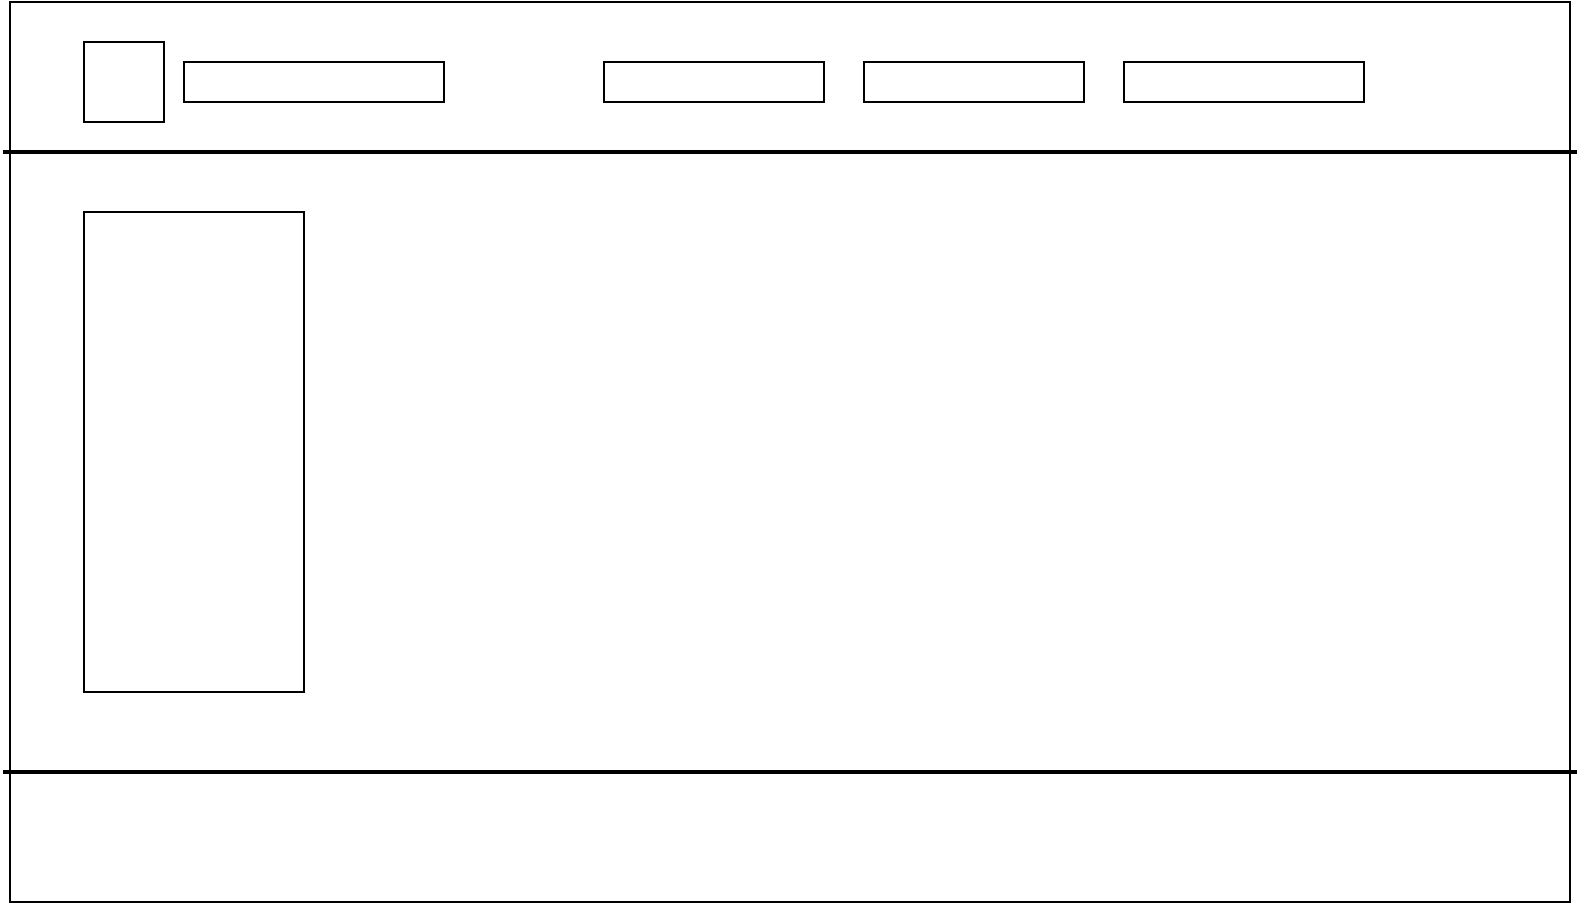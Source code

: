 <mxfile version="12.5.6" type="device"><diagram id="BiWdu3hhNgXUdaJ2QerP" name="Page-1"><mxGraphModel dx="868" dy="482" grid="1" gridSize="10" guides="1" tooltips="1" connect="1" arrows="1" fold="1" page="1" pageScale="1" pageWidth="827" pageHeight="1169" math="0" shadow="0"><root><mxCell id="0"/><mxCell id="1" parent="0"/><mxCell id="xZhaMq4U7FpsT9UzkJyG-2" value="" style="rounded=0;whiteSpace=wrap;html=1;" vertex="1" parent="1"><mxGeometry x="23" y="330" width="780" height="450" as="geometry"/></mxCell><mxCell id="xZhaMq4U7FpsT9UzkJyG-4" value="" style="whiteSpace=wrap;html=1;aspect=fixed;" vertex="1" parent="1"><mxGeometry x="60" y="350" width="40" height="40" as="geometry"/></mxCell><mxCell id="xZhaMq4U7FpsT9UzkJyG-5" value="" style="rounded=0;whiteSpace=wrap;html=1;" vertex="1" parent="1"><mxGeometry x="110" y="360" width="130" height="20" as="geometry"/></mxCell><mxCell id="xZhaMq4U7FpsT9UzkJyG-7" value="" style="rounded=0;whiteSpace=wrap;html=1;" vertex="1" parent="1"><mxGeometry x="60" y="435" width="110" height="240" as="geometry"/></mxCell><mxCell id="xZhaMq4U7FpsT9UzkJyG-8" value="" style="rounded=0;whiteSpace=wrap;html=1;" vertex="1" parent="1"><mxGeometry x="320" y="360" width="110" height="20" as="geometry"/></mxCell><mxCell id="xZhaMq4U7FpsT9UzkJyG-9" value="" style="rounded=0;whiteSpace=wrap;html=1;" vertex="1" parent="1"><mxGeometry x="450" y="360" width="110" height="20" as="geometry"/></mxCell><mxCell id="xZhaMq4U7FpsT9UzkJyG-14" value="" style="rounded=0;whiteSpace=wrap;html=1;" vertex="1" parent="1"><mxGeometry x="580" y="360" width="120" height="20" as="geometry"/></mxCell><mxCell id="xZhaMq4U7FpsT9UzkJyG-19" value="" style="line;strokeWidth=2;html=1;" vertex="1" parent="1"><mxGeometry x="19.5" y="400" width="787" height="10" as="geometry"/></mxCell><mxCell id="xZhaMq4U7FpsT9UzkJyG-22" value="" style="line;strokeWidth=2;html=1;" vertex="1" parent="1"><mxGeometry x="19.5" y="710" width="787" height="10" as="geometry"/></mxCell></root></mxGraphModel></diagram></mxfile>